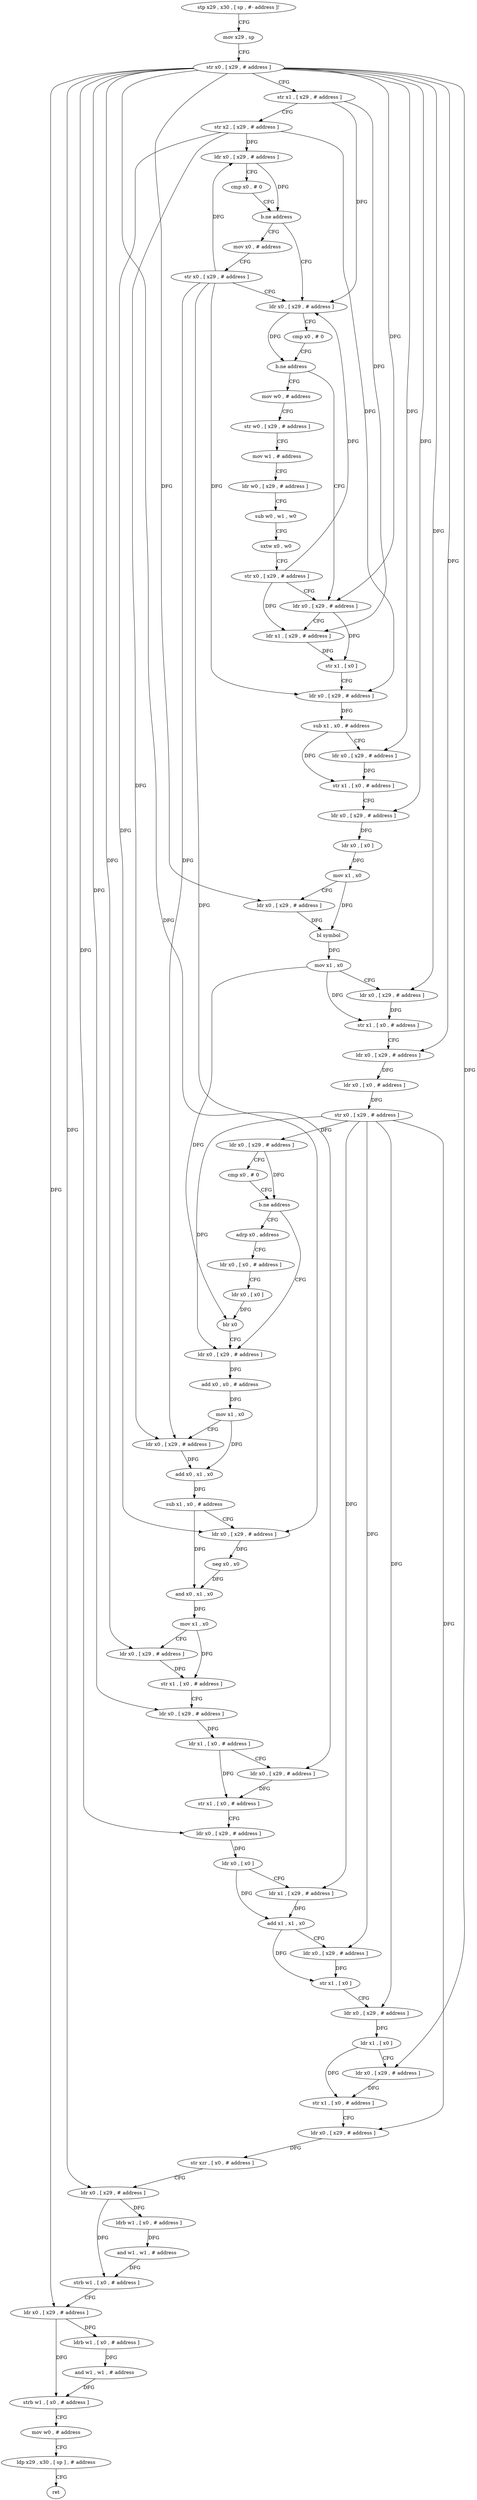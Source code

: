 digraph "func" {
"244800" [label = "stp x29 , x30 , [ sp , #- address ]!" ]
"244804" [label = "mov x29 , sp" ]
"244808" [label = "str x0 , [ x29 , # address ]" ]
"244812" [label = "str x1 , [ x29 , # address ]" ]
"244816" [label = "str x2 , [ x29 , # address ]" ]
"244820" [label = "ldr x0 , [ x29 , # address ]" ]
"244824" [label = "cmp x0 , # 0" ]
"244828" [label = "b.ne address" ]
"244840" [label = "ldr x0 , [ x29 , # address ]" ]
"244832" [label = "mov x0 , # address" ]
"244844" [label = "cmp x0 , # 0" ]
"244848" [label = "b.ne address" ]
"244880" [label = "ldr x0 , [ x29 , # address ]" ]
"244852" [label = "mov w0 , # address" ]
"244836" [label = "str x0 , [ x29 , # address ]" ]
"244884" [label = "ldr x1 , [ x29 , # address ]" ]
"244888" [label = "str x1 , [ x0 ]" ]
"244892" [label = "ldr x0 , [ x29 , # address ]" ]
"244896" [label = "sub x1 , x0 , # address" ]
"244900" [label = "ldr x0 , [ x29 , # address ]" ]
"244904" [label = "str x1 , [ x0 , # address ]" ]
"244908" [label = "ldr x0 , [ x29 , # address ]" ]
"244912" [label = "ldr x0 , [ x0 ]" ]
"244916" [label = "mov x1 , x0" ]
"244920" [label = "ldr x0 , [ x29 , # address ]" ]
"244924" [label = "bl symbol" ]
"244928" [label = "mov x1 , x0" ]
"244932" [label = "ldr x0 , [ x29 , # address ]" ]
"244936" [label = "str x1 , [ x0 , # address ]" ]
"244940" [label = "ldr x0 , [ x29 , # address ]" ]
"244944" [label = "ldr x0 , [ x0 , # address ]" ]
"244948" [label = "str x0 , [ x29 , # address ]" ]
"244952" [label = "ldr x0 , [ x29 , # address ]" ]
"244956" [label = "cmp x0 , # 0" ]
"244960" [label = "b.ne address" ]
"244980" [label = "ldr x0 , [ x29 , # address ]" ]
"244964" [label = "adrp x0 , address" ]
"244856" [label = "str w0 , [ x29 , # address ]" ]
"244860" [label = "mov w1 , # address" ]
"244864" [label = "ldr w0 , [ x29 , # address ]" ]
"244868" [label = "sub w0 , w1 , w0" ]
"244872" [label = "sxtw x0 , w0" ]
"244876" [label = "str x0 , [ x29 , # address ]" ]
"244984" [label = "add x0 , x0 , # address" ]
"244988" [label = "mov x1 , x0" ]
"244992" [label = "ldr x0 , [ x29 , # address ]" ]
"244996" [label = "add x0 , x1 , x0" ]
"245000" [label = "sub x1 , x0 , # address" ]
"245004" [label = "ldr x0 , [ x29 , # address ]" ]
"245008" [label = "neg x0 , x0" ]
"245012" [label = "and x0 , x1 , x0" ]
"245016" [label = "mov x1 , x0" ]
"245020" [label = "ldr x0 , [ x29 , # address ]" ]
"245024" [label = "str x1 , [ x0 , # address ]" ]
"245028" [label = "ldr x0 , [ x29 , # address ]" ]
"245032" [label = "ldr x1 , [ x0 , # address ]" ]
"245036" [label = "ldr x0 , [ x29 , # address ]" ]
"245040" [label = "str x1 , [ x0 , # address ]" ]
"245044" [label = "ldr x0 , [ x29 , # address ]" ]
"245048" [label = "ldr x0 , [ x0 ]" ]
"245052" [label = "ldr x1 , [ x29 , # address ]" ]
"245056" [label = "add x1 , x1 , x0" ]
"245060" [label = "ldr x0 , [ x29 , # address ]" ]
"245064" [label = "str x1 , [ x0 ]" ]
"245068" [label = "ldr x0 , [ x29 , # address ]" ]
"245072" [label = "ldr x1 , [ x0 ]" ]
"245076" [label = "ldr x0 , [ x29 , # address ]" ]
"245080" [label = "str x1 , [ x0 , # address ]" ]
"245084" [label = "ldr x0 , [ x29 , # address ]" ]
"245088" [label = "str xzr , [ x0 , # address ]" ]
"245092" [label = "ldr x0 , [ x29 , # address ]" ]
"245096" [label = "ldrb w1 , [ x0 , # address ]" ]
"245100" [label = "and w1 , w1 , # address" ]
"245104" [label = "strb w1 , [ x0 , # address ]" ]
"245108" [label = "ldr x0 , [ x29 , # address ]" ]
"245112" [label = "ldrb w1 , [ x0 , # address ]" ]
"245116" [label = "and w1 , w1 , # address" ]
"245120" [label = "strb w1 , [ x0 , # address ]" ]
"245124" [label = "mov w0 , # address" ]
"245128" [label = "ldp x29 , x30 , [ sp ] , # address" ]
"245132" [label = "ret" ]
"244968" [label = "ldr x0 , [ x0 , # address ]" ]
"244972" [label = "ldr x0 , [ x0 ]" ]
"244976" [label = "blr x0" ]
"244800" -> "244804" [ label = "CFG" ]
"244804" -> "244808" [ label = "CFG" ]
"244808" -> "244812" [ label = "CFG" ]
"244808" -> "244880" [ label = "DFG" ]
"244808" -> "244900" [ label = "DFG" ]
"244808" -> "244908" [ label = "DFG" ]
"244808" -> "244920" [ label = "DFG" ]
"244808" -> "244932" [ label = "DFG" ]
"244808" -> "244940" [ label = "DFG" ]
"244808" -> "245020" [ label = "DFG" ]
"244808" -> "245028" [ label = "DFG" ]
"244808" -> "245036" [ label = "DFG" ]
"244808" -> "245044" [ label = "DFG" ]
"244808" -> "245076" [ label = "DFG" ]
"244808" -> "245092" [ label = "DFG" ]
"244808" -> "245108" [ label = "DFG" ]
"244812" -> "244816" [ label = "CFG" ]
"244812" -> "244840" [ label = "DFG" ]
"244812" -> "244884" [ label = "DFG" ]
"244816" -> "244820" [ label = "DFG" ]
"244816" -> "244892" [ label = "DFG" ]
"244816" -> "244992" [ label = "DFG" ]
"244816" -> "245004" [ label = "DFG" ]
"244820" -> "244824" [ label = "CFG" ]
"244820" -> "244828" [ label = "DFG" ]
"244824" -> "244828" [ label = "CFG" ]
"244828" -> "244840" [ label = "CFG" ]
"244828" -> "244832" [ label = "CFG" ]
"244840" -> "244844" [ label = "CFG" ]
"244840" -> "244848" [ label = "DFG" ]
"244832" -> "244836" [ label = "CFG" ]
"244844" -> "244848" [ label = "CFG" ]
"244848" -> "244880" [ label = "CFG" ]
"244848" -> "244852" [ label = "CFG" ]
"244880" -> "244884" [ label = "CFG" ]
"244880" -> "244888" [ label = "DFG" ]
"244852" -> "244856" [ label = "CFG" ]
"244836" -> "244840" [ label = "CFG" ]
"244836" -> "244820" [ label = "DFG" ]
"244836" -> "244892" [ label = "DFG" ]
"244836" -> "244992" [ label = "DFG" ]
"244836" -> "245004" [ label = "DFG" ]
"244884" -> "244888" [ label = "DFG" ]
"244888" -> "244892" [ label = "CFG" ]
"244892" -> "244896" [ label = "DFG" ]
"244896" -> "244900" [ label = "CFG" ]
"244896" -> "244904" [ label = "DFG" ]
"244900" -> "244904" [ label = "DFG" ]
"244904" -> "244908" [ label = "CFG" ]
"244908" -> "244912" [ label = "DFG" ]
"244912" -> "244916" [ label = "DFG" ]
"244916" -> "244920" [ label = "CFG" ]
"244916" -> "244924" [ label = "DFG" ]
"244920" -> "244924" [ label = "DFG" ]
"244924" -> "244928" [ label = "DFG" ]
"244928" -> "244932" [ label = "CFG" ]
"244928" -> "244936" [ label = "DFG" ]
"244928" -> "244976" [ label = "DFG" ]
"244932" -> "244936" [ label = "DFG" ]
"244936" -> "244940" [ label = "CFG" ]
"244940" -> "244944" [ label = "DFG" ]
"244944" -> "244948" [ label = "DFG" ]
"244948" -> "244952" [ label = "DFG" ]
"244948" -> "244980" [ label = "DFG" ]
"244948" -> "245052" [ label = "DFG" ]
"244948" -> "245060" [ label = "DFG" ]
"244948" -> "245068" [ label = "DFG" ]
"244948" -> "245084" [ label = "DFG" ]
"244952" -> "244956" [ label = "CFG" ]
"244952" -> "244960" [ label = "DFG" ]
"244956" -> "244960" [ label = "CFG" ]
"244960" -> "244980" [ label = "CFG" ]
"244960" -> "244964" [ label = "CFG" ]
"244980" -> "244984" [ label = "DFG" ]
"244964" -> "244968" [ label = "CFG" ]
"244856" -> "244860" [ label = "CFG" ]
"244860" -> "244864" [ label = "CFG" ]
"244864" -> "244868" [ label = "CFG" ]
"244868" -> "244872" [ label = "CFG" ]
"244872" -> "244876" [ label = "CFG" ]
"244876" -> "244880" [ label = "CFG" ]
"244876" -> "244840" [ label = "DFG" ]
"244876" -> "244884" [ label = "DFG" ]
"244984" -> "244988" [ label = "DFG" ]
"244988" -> "244992" [ label = "CFG" ]
"244988" -> "244996" [ label = "DFG" ]
"244992" -> "244996" [ label = "DFG" ]
"244996" -> "245000" [ label = "DFG" ]
"245000" -> "245004" [ label = "CFG" ]
"245000" -> "245012" [ label = "DFG" ]
"245004" -> "245008" [ label = "DFG" ]
"245008" -> "245012" [ label = "DFG" ]
"245012" -> "245016" [ label = "DFG" ]
"245016" -> "245020" [ label = "CFG" ]
"245016" -> "245024" [ label = "DFG" ]
"245020" -> "245024" [ label = "DFG" ]
"245024" -> "245028" [ label = "CFG" ]
"245028" -> "245032" [ label = "DFG" ]
"245032" -> "245036" [ label = "CFG" ]
"245032" -> "245040" [ label = "DFG" ]
"245036" -> "245040" [ label = "DFG" ]
"245040" -> "245044" [ label = "CFG" ]
"245044" -> "245048" [ label = "DFG" ]
"245048" -> "245052" [ label = "CFG" ]
"245048" -> "245056" [ label = "DFG" ]
"245052" -> "245056" [ label = "DFG" ]
"245056" -> "245060" [ label = "CFG" ]
"245056" -> "245064" [ label = "DFG" ]
"245060" -> "245064" [ label = "DFG" ]
"245064" -> "245068" [ label = "CFG" ]
"245068" -> "245072" [ label = "DFG" ]
"245072" -> "245076" [ label = "CFG" ]
"245072" -> "245080" [ label = "DFG" ]
"245076" -> "245080" [ label = "DFG" ]
"245080" -> "245084" [ label = "CFG" ]
"245084" -> "245088" [ label = "DFG" ]
"245088" -> "245092" [ label = "CFG" ]
"245092" -> "245096" [ label = "DFG" ]
"245092" -> "245104" [ label = "DFG" ]
"245096" -> "245100" [ label = "DFG" ]
"245100" -> "245104" [ label = "DFG" ]
"245104" -> "245108" [ label = "CFG" ]
"245108" -> "245112" [ label = "DFG" ]
"245108" -> "245120" [ label = "DFG" ]
"245112" -> "245116" [ label = "DFG" ]
"245116" -> "245120" [ label = "DFG" ]
"245120" -> "245124" [ label = "CFG" ]
"245124" -> "245128" [ label = "CFG" ]
"245128" -> "245132" [ label = "CFG" ]
"244968" -> "244972" [ label = "CFG" ]
"244972" -> "244976" [ label = "DFG" ]
"244976" -> "244980" [ label = "CFG" ]
}

